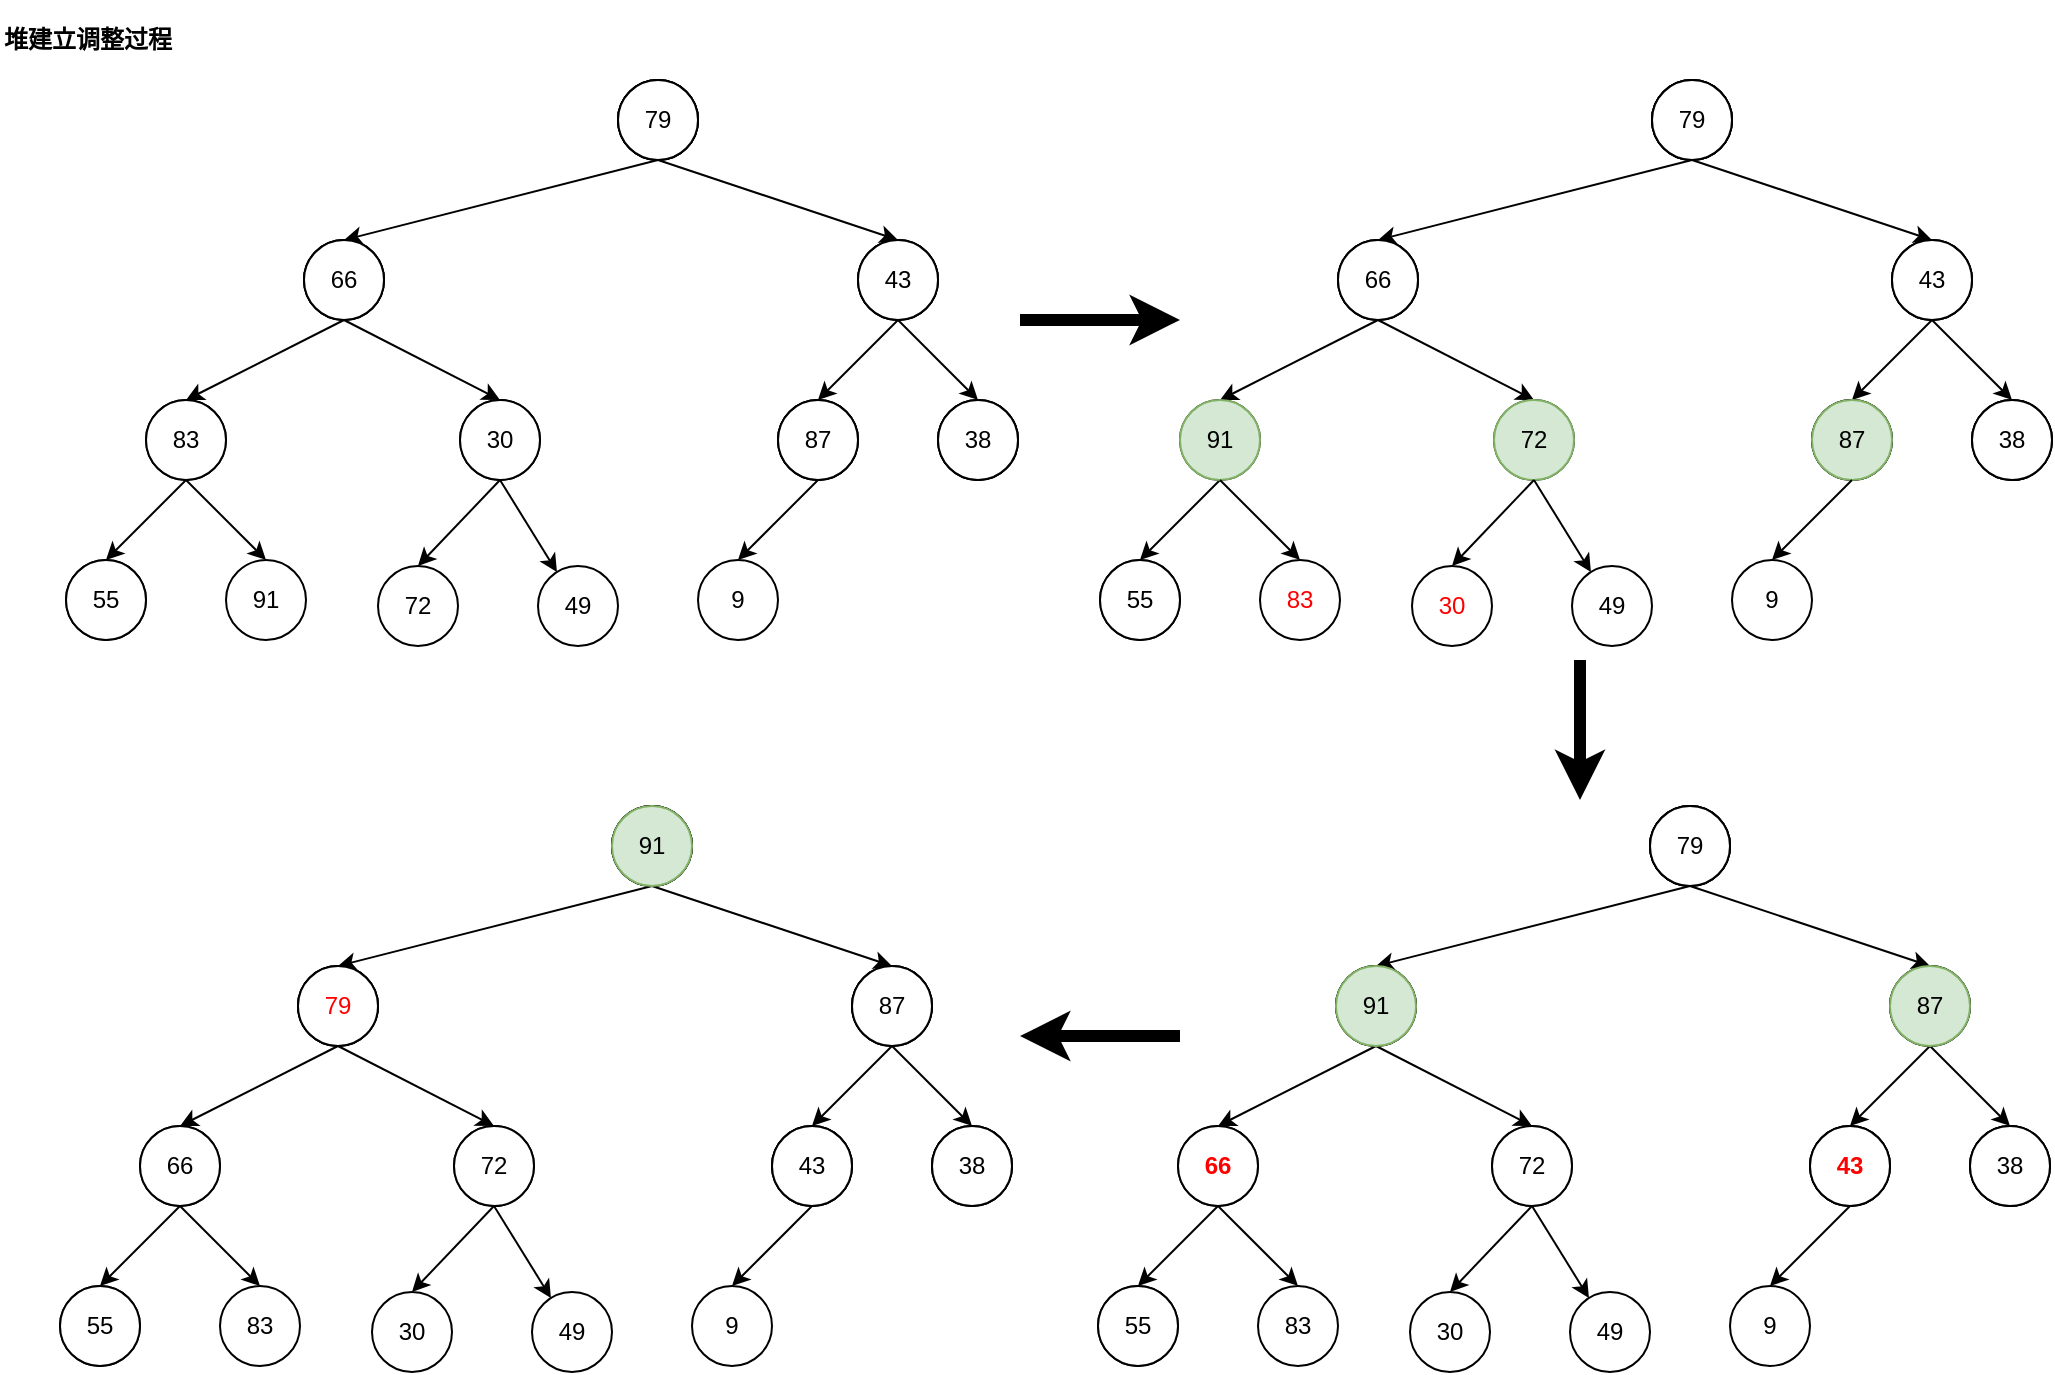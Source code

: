 <mxfile version="16.4.3" type="github"><diagram id="Mszt_t1WdquDGA5F1F1-" name="heap"><mxGraphModel dx="1422" dy="762" grid="1" gridSize="10" guides="1" tooltips="1" connect="1" arrows="1" fold="1" page="1" pageScale="1" pageWidth="827" pageHeight="1169" math="0" shadow="0"><root><mxCell id="0"/><mxCell id="1" parent="0"/><mxCell id="v3zuQs5FmdUC1LHhwogQ-36" value="79" style="ellipse;whiteSpace=wrap;html=1;aspect=fixed;" vertex="1" parent="1"><mxGeometry x="399" y="80" width="40" height="40" as="geometry"/></mxCell><mxCell id="v3zuQs5FmdUC1LHhwogQ-37" value="66" style="ellipse;whiteSpace=wrap;html=1;aspect=fixed;" vertex="1" parent="1"><mxGeometry x="242" y="160" width="40" height="40" as="geometry"/></mxCell><mxCell id="v3zuQs5FmdUC1LHhwogQ-38" value="43" style="ellipse;whiteSpace=wrap;html=1;aspect=fixed;" vertex="1" parent="1"><mxGeometry x="519" y="160" width="40" height="40" as="geometry"/></mxCell><mxCell id="v3zuQs5FmdUC1LHhwogQ-39" value="83" style="ellipse;whiteSpace=wrap;html=1;aspect=fixed;" vertex="1" parent="1"><mxGeometry x="163" y="240" width="40" height="40" as="geometry"/></mxCell><mxCell id="v3zuQs5FmdUC1LHhwogQ-40" value="30" style="ellipse;whiteSpace=wrap;html=1;aspect=fixed;" vertex="1" parent="1"><mxGeometry x="320" y="240" width="40" height="40" as="geometry"/></mxCell><mxCell id="v3zuQs5FmdUC1LHhwogQ-41" value="87" style="ellipse;whiteSpace=wrap;html=1;aspect=fixed;" vertex="1" parent="1"><mxGeometry x="479" y="240" width="40" height="40" as="geometry"/></mxCell><mxCell id="v3zuQs5FmdUC1LHhwogQ-42" value="38" style="ellipse;whiteSpace=wrap;html=1;aspect=fixed;" vertex="1" parent="1"><mxGeometry x="559" y="240" width="40" height="40" as="geometry"/></mxCell><mxCell id="v3zuQs5FmdUC1LHhwogQ-43" value="55" style="ellipse;whiteSpace=wrap;html=1;aspect=fixed;" vertex="1" parent="1"><mxGeometry x="123" y="320" width="40" height="40" as="geometry"/></mxCell><mxCell id="v3zuQs5FmdUC1LHhwogQ-61" value="79" style="ellipse;whiteSpace=wrap;html=1;aspect=fixed;" vertex="1" parent="1"><mxGeometry x="399" y="80" width="40" height="40" as="geometry"/></mxCell><mxCell id="v3zuQs5FmdUC1LHhwogQ-62" value="79" style="ellipse;whiteSpace=wrap;html=1;aspect=fixed;" vertex="1" parent="1"><mxGeometry x="399" y="80" width="40" height="40" as="geometry"/></mxCell><mxCell id="v3zuQs5FmdUC1LHhwogQ-63" value="66" style="ellipse;whiteSpace=wrap;html=1;aspect=fixed;" vertex="1" parent="1"><mxGeometry x="242" y="160" width="40" height="40" as="geometry"/></mxCell><mxCell id="v3zuQs5FmdUC1LHhwogQ-64" value="43" style="ellipse;whiteSpace=wrap;html=1;aspect=fixed;" vertex="1" parent="1"><mxGeometry x="519" y="160" width="40" height="40" as="geometry"/></mxCell><mxCell id="v3zuQs5FmdUC1LHhwogQ-65" value="87" style="ellipse;whiteSpace=wrap;html=1;aspect=fixed;" vertex="1" parent="1"><mxGeometry x="479" y="240" width="40" height="40" as="geometry"/></mxCell><mxCell id="v3zuQs5FmdUC1LHhwogQ-66" value="38" style="ellipse;whiteSpace=wrap;html=1;aspect=fixed;" vertex="1" parent="1"><mxGeometry x="559" y="240" width="40" height="40" as="geometry"/></mxCell><mxCell id="v3zuQs5FmdUC1LHhwogQ-75" value="" style="group" vertex="1" connectable="0" parent="1"><mxGeometry x="123" y="80" width="476" height="283" as="geometry"/></mxCell><mxCell id="v3zuQs5FmdUC1LHhwogQ-50" style="rounded=0;orthogonalLoop=1;jettySize=auto;html=1;exitX=0.5;exitY=1;exitDx=0;exitDy=0;entryX=0.5;entryY=0;entryDx=0;entryDy=0;" edge="1" parent="v3zuQs5FmdUC1LHhwogQ-75" source="v3zuQs5FmdUC1LHhwogQ-36" target="v3zuQs5FmdUC1LHhwogQ-37"><mxGeometry relative="1" as="geometry"/></mxCell><mxCell id="v3zuQs5FmdUC1LHhwogQ-51" style="edgeStyle=none;rounded=0;orthogonalLoop=1;jettySize=auto;html=1;exitX=0.5;exitY=1;exitDx=0;exitDy=0;entryX=0.5;entryY=0;entryDx=0;entryDy=0;" edge="1" parent="v3zuQs5FmdUC1LHhwogQ-75" source="v3zuQs5FmdUC1LHhwogQ-36" target="v3zuQs5FmdUC1LHhwogQ-38"><mxGeometry relative="1" as="geometry"/></mxCell><mxCell id="v3zuQs5FmdUC1LHhwogQ-52" style="edgeStyle=none;rounded=0;orthogonalLoop=1;jettySize=auto;html=1;exitX=0.5;exitY=1;exitDx=0;exitDy=0;entryX=0.5;entryY=0;entryDx=0;entryDy=0;" edge="1" parent="v3zuQs5FmdUC1LHhwogQ-75" source="v3zuQs5FmdUC1LHhwogQ-37" target="v3zuQs5FmdUC1LHhwogQ-39"><mxGeometry relative="1" as="geometry"/></mxCell><mxCell id="v3zuQs5FmdUC1LHhwogQ-53" style="edgeStyle=none;rounded=0;orthogonalLoop=1;jettySize=auto;html=1;exitX=0.5;exitY=1;exitDx=0;exitDy=0;entryX=0.5;entryY=0;entryDx=0;entryDy=0;" edge="1" parent="v3zuQs5FmdUC1LHhwogQ-75" source="v3zuQs5FmdUC1LHhwogQ-37" target="v3zuQs5FmdUC1LHhwogQ-40"><mxGeometry relative="1" as="geometry"/></mxCell><mxCell id="v3zuQs5FmdUC1LHhwogQ-54" style="edgeStyle=none;rounded=0;orthogonalLoop=1;jettySize=auto;html=1;exitX=0.5;exitY=1;exitDx=0;exitDy=0;entryX=0.5;entryY=0;entryDx=0;entryDy=0;" edge="1" parent="v3zuQs5FmdUC1LHhwogQ-75" source="v3zuQs5FmdUC1LHhwogQ-38" target="v3zuQs5FmdUC1LHhwogQ-41"><mxGeometry relative="1" as="geometry"/></mxCell><mxCell id="v3zuQs5FmdUC1LHhwogQ-55" style="edgeStyle=none;rounded=0;orthogonalLoop=1;jettySize=auto;html=1;exitX=0.5;exitY=1;exitDx=0;exitDy=0;entryX=0.5;entryY=0;entryDx=0;entryDy=0;" edge="1" parent="v3zuQs5FmdUC1LHhwogQ-75" source="v3zuQs5FmdUC1LHhwogQ-38" target="v3zuQs5FmdUC1LHhwogQ-42"><mxGeometry relative="1" as="geometry"/></mxCell><mxCell id="v3zuQs5FmdUC1LHhwogQ-56" style="edgeStyle=none;rounded=0;orthogonalLoop=1;jettySize=auto;html=1;exitX=0.5;exitY=1;exitDx=0;exitDy=0;entryX=0.5;entryY=0;entryDx=0;entryDy=0;" edge="1" parent="v3zuQs5FmdUC1LHhwogQ-75" source="v3zuQs5FmdUC1LHhwogQ-39" target="v3zuQs5FmdUC1LHhwogQ-43"><mxGeometry relative="1" as="geometry"/></mxCell><mxCell id="v3zuQs5FmdUC1LHhwogQ-44" value="91" style="ellipse;whiteSpace=wrap;html=1;aspect=fixed;" vertex="1" parent="v3zuQs5FmdUC1LHhwogQ-75"><mxGeometry x="80" y="240" width="40" height="40" as="geometry"/></mxCell><mxCell id="v3zuQs5FmdUC1LHhwogQ-45" value="72" style="ellipse;whiteSpace=wrap;html=1;aspect=fixed;" vertex="1" parent="v3zuQs5FmdUC1LHhwogQ-75"><mxGeometry x="156" y="243" width="40" height="40" as="geometry"/></mxCell><mxCell id="v3zuQs5FmdUC1LHhwogQ-46" value="49" style="ellipse;whiteSpace=wrap;html=1;aspect=fixed;" vertex="1" parent="v3zuQs5FmdUC1LHhwogQ-75"><mxGeometry x="236" y="243" width="40" height="40" as="geometry"/></mxCell><mxCell id="v3zuQs5FmdUC1LHhwogQ-47" value="9" style="ellipse;whiteSpace=wrap;html=1;aspect=fixed;" vertex="1" parent="v3zuQs5FmdUC1LHhwogQ-75"><mxGeometry x="316" y="240" width="40" height="40" as="geometry"/></mxCell><mxCell id="v3zuQs5FmdUC1LHhwogQ-67" value="79" style="ellipse;whiteSpace=wrap;html=1;aspect=fixed;" vertex="1" parent="v3zuQs5FmdUC1LHhwogQ-75"><mxGeometry x="276" width="40" height="40" as="geometry"/></mxCell><mxCell id="v3zuQs5FmdUC1LHhwogQ-68" value="66" style="ellipse;whiteSpace=wrap;html=1;aspect=fixed;" vertex="1" parent="v3zuQs5FmdUC1LHhwogQ-75"><mxGeometry x="119" y="80" width="40" height="40" as="geometry"/></mxCell><mxCell id="v3zuQs5FmdUC1LHhwogQ-69" value="43" style="ellipse;whiteSpace=wrap;html=1;aspect=fixed;" vertex="1" parent="v3zuQs5FmdUC1LHhwogQ-75"><mxGeometry x="396" y="80" width="40" height="40" as="geometry"/></mxCell><mxCell id="v3zuQs5FmdUC1LHhwogQ-70" value="87" style="ellipse;whiteSpace=wrap;html=1;aspect=fixed;" vertex="1" parent="v3zuQs5FmdUC1LHhwogQ-75"><mxGeometry x="356" y="160" width="40" height="40" as="geometry"/></mxCell><mxCell id="v3zuQs5FmdUC1LHhwogQ-71" value="38" style="ellipse;whiteSpace=wrap;html=1;aspect=fixed;" vertex="1" parent="v3zuQs5FmdUC1LHhwogQ-75"><mxGeometry x="436" y="160" width="40" height="40" as="geometry"/></mxCell><mxCell id="v3zuQs5FmdUC1LHhwogQ-72" value="30" style="ellipse;whiteSpace=wrap;html=1;aspect=fixed;" vertex="1" parent="v3zuQs5FmdUC1LHhwogQ-75"><mxGeometry x="197" y="160" width="40" height="40" as="geometry"/></mxCell><mxCell id="v3zuQs5FmdUC1LHhwogQ-73" value="83" style="ellipse;whiteSpace=wrap;html=1;aspect=fixed;" vertex="1" parent="v3zuQs5FmdUC1LHhwogQ-75"><mxGeometry x="40" y="160" width="40" height="40" as="geometry"/></mxCell><mxCell id="v3zuQs5FmdUC1LHhwogQ-74" value="55" style="ellipse;whiteSpace=wrap;html=1;aspect=fixed;" vertex="1" parent="v3zuQs5FmdUC1LHhwogQ-75"><mxGeometry y="240" width="40" height="40" as="geometry"/></mxCell><mxCell id="v3zuQs5FmdUC1LHhwogQ-57" style="edgeStyle=none;rounded=0;orthogonalLoop=1;jettySize=auto;html=1;exitX=0.5;exitY=1;exitDx=0;exitDy=0;entryX=0.5;entryY=0;entryDx=0;entryDy=0;" edge="1" parent="1" source="v3zuQs5FmdUC1LHhwogQ-39" target="v3zuQs5FmdUC1LHhwogQ-44"><mxGeometry relative="1" as="geometry"/></mxCell><mxCell id="v3zuQs5FmdUC1LHhwogQ-58" style="edgeStyle=none;rounded=0;orthogonalLoop=1;jettySize=auto;html=1;exitX=0.5;exitY=1;exitDx=0;exitDy=0;entryX=0.5;entryY=0;entryDx=0;entryDy=0;" edge="1" parent="1" source="v3zuQs5FmdUC1LHhwogQ-40" target="v3zuQs5FmdUC1LHhwogQ-45"><mxGeometry relative="1" as="geometry"/></mxCell><mxCell id="v3zuQs5FmdUC1LHhwogQ-59" value="" style="edgeStyle=none;rounded=0;orthogonalLoop=1;jettySize=auto;html=1;exitX=0.5;exitY=1;exitDx=0;exitDy=0;" edge="1" parent="1" source="v3zuQs5FmdUC1LHhwogQ-40" target="v3zuQs5FmdUC1LHhwogQ-46"><mxGeometry relative="1" as="geometry"/></mxCell><mxCell id="v3zuQs5FmdUC1LHhwogQ-60" style="edgeStyle=none;rounded=0;orthogonalLoop=1;jettySize=auto;html=1;exitX=0.5;exitY=1;exitDx=0;exitDy=0;entryX=0.5;entryY=0;entryDx=0;entryDy=0;" edge="1" parent="1" source="v3zuQs5FmdUC1LHhwogQ-41" target="v3zuQs5FmdUC1LHhwogQ-47"><mxGeometry relative="1" as="geometry"/></mxCell><mxCell id="v3zuQs5FmdUC1LHhwogQ-114" value="79" style="ellipse;whiteSpace=wrap;html=1;aspect=fixed;" vertex="1" parent="1"><mxGeometry x="916" y="80" width="40" height="40" as="geometry"/></mxCell><mxCell id="v3zuQs5FmdUC1LHhwogQ-115" value="66" style="ellipse;whiteSpace=wrap;html=1;aspect=fixed;" vertex="1" parent="1"><mxGeometry x="759" y="160" width="40" height="40" as="geometry"/></mxCell><mxCell id="v3zuQs5FmdUC1LHhwogQ-116" value="43" style="ellipse;whiteSpace=wrap;html=1;aspect=fixed;" vertex="1" parent="1"><mxGeometry x="1036" y="160" width="40" height="40" as="geometry"/></mxCell><mxCell id="v3zuQs5FmdUC1LHhwogQ-117" value="83" style="ellipse;whiteSpace=wrap;html=1;aspect=fixed;" vertex="1" parent="1"><mxGeometry x="680" y="240" width="40" height="40" as="geometry"/></mxCell><mxCell id="v3zuQs5FmdUC1LHhwogQ-118" value="30" style="ellipse;whiteSpace=wrap;html=1;aspect=fixed;" vertex="1" parent="1"><mxGeometry x="837" y="240" width="40" height="40" as="geometry"/></mxCell><mxCell id="v3zuQs5FmdUC1LHhwogQ-119" value="87" style="ellipse;whiteSpace=wrap;html=1;aspect=fixed;" vertex="1" parent="1"><mxGeometry x="996" y="240" width="40" height="40" as="geometry"/></mxCell><mxCell id="v3zuQs5FmdUC1LHhwogQ-120" value="38" style="ellipse;whiteSpace=wrap;html=1;aspect=fixed;" vertex="1" parent="1"><mxGeometry x="1076" y="240" width="40" height="40" as="geometry"/></mxCell><mxCell id="v3zuQs5FmdUC1LHhwogQ-121" value="55" style="ellipse;whiteSpace=wrap;html=1;aspect=fixed;" vertex="1" parent="1"><mxGeometry x="640" y="320" width="40" height="40" as="geometry"/></mxCell><mxCell id="v3zuQs5FmdUC1LHhwogQ-122" value="79" style="ellipse;whiteSpace=wrap;html=1;aspect=fixed;" vertex="1" parent="1"><mxGeometry x="916" y="80" width="40" height="40" as="geometry"/></mxCell><mxCell id="v3zuQs5FmdUC1LHhwogQ-123" value="79" style="ellipse;whiteSpace=wrap;html=1;aspect=fixed;" vertex="1" parent="1"><mxGeometry x="916" y="80" width="40" height="40" as="geometry"/></mxCell><mxCell id="v3zuQs5FmdUC1LHhwogQ-124" value="66" style="ellipse;whiteSpace=wrap;html=1;aspect=fixed;" vertex="1" parent="1"><mxGeometry x="759" y="160" width="40" height="40" as="geometry"/></mxCell><mxCell id="v3zuQs5FmdUC1LHhwogQ-125" value="43" style="ellipse;whiteSpace=wrap;html=1;aspect=fixed;" vertex="1" parent="1"><mxGeometry x="1036" y="160" width="40" height="40" as="geometry"/></mxCell><mxCell id="v3zuQs5FmdUC1LHhwogQ-126" value="87" style="ellipse;whiteSpace=wrap;html=1;aspect=fixed;" vertex="1" parent="1"><mxGeometry x="996" y="240" width="40" height="40" as="geometry"/></mxCell><mxCell id="v3zuQs5FmdUC1LHhwogQ-127" value="38" style="ellipse;whiteSpace=wrap;html=1;aspect=fixed;" vertex="1" parent="1"><mxGeometry x="1076" y="240" width="40" height="40" as="geometry"/></mxCell><mxCell id="v3zuQs5FmdUC1LHhwogQ-128" value="" style="group" vertex="1" connectable="0" parent="1"><mxGeometry x="640" y="80" width="476" height="283" as="geometry"/></mxCell><mxCell id="v3zuQs5FmdUC1LHhwogQ-129" style="rounded=0;orthogonalLoop=1;jettySize=auto;html=1;exitX=0.5;exitY=1;exitDx=0;exitDy=0;entryX=0.5;entryY=0;entryDx=0;entryDy=0;" edge="1" parent="v3zuQs5FmdUC1LHhwogQ-128" source="v3zuQs5FmdUC1LHhwogQ-114" target="v3zuQs5FmdUC1LHhwogQ-115"><mxGeometry relative="1" as="geometry"/></mxCell><mxCell id="v3zuQs5FmdUC1LHhwogQ-130" style="edgeStyle=none;rounded=0;orthogonalLoop=1;jettySize=auto;html=1;exitX=0.5;exitY=1;exitDx=0;exitDy=0;entryX=0.5;entryY=0;entryDx=0;entryDy=0;" edge="1" parent="v3zuQs5FmdUC1LHhwogQ-128" source="v3zuQs5FmdUC1LHhwogQ-114" target="v3zuQs5FmdUC1LHhwogQ-116"><mxGeometry relative="1" as="geometry"/></mxCell><mxCell id="v3zuQs5FmdUC1LHhwogQ-131" style="edgeStyle=none;rounded=0;orthogonalLoop=1;jettySize=auto;html=1;exitX=0.5;exitY=1;exitDx=0;exitDy=0;entryX=0.5;entryY=0;entryDx=0;entryDy=0;" edge="1" parent="v3zuQs5FmdUC1LHhwogQ-128" source="v3zuQs5FmdUC1LHhwogQ-115" target="v3zuQs5FmdUC1LHhwogQ-117"><mxGeometry relative="1" as="geometry"/></mxCell><mxCell id="v3zuQs5FmdUC1LHhwogQ-132" style="edgeStyle=none;rounded=0;orthogonalLoop=1;jettySize=auto;html=1;exitX=0.5;exitY=1;exitDx=0;exitDy=0;entryX=0.5;entryY=0;entryDx=0;entryDy=0;" edge="1" parent="v3zuQs5FmdUC1LHhwogQ-128" source="v3zuQs5FmdUC1LHhwogQ-115" target="v3zuQs5FmdUC1LHhwogQ-118"><mxGeometry relative="1" as="geometry"/></mxCell><mxCell id="v3zuQs5FmdUC1LHhwogQ-133" style="edgeStyle=none;rounded=0;orthogonalLoop=1;jettySize=auto;html=1;exitX=0.5;exitY=1;exitDx=0;exitDy=0;entryX=0.5;entryY=0;entryDx=0;entryDy=0;" edge="1" parent="v3zuQs5FmdUC1LHhwogQ-128" source="v3zuQs5FmdUC1LHhwogQ-116" target="v3zuQs5FmdUC1LHhwogQ-119"><mxGeometry relative="1" as="geometry"/></mxCell><mxCell id="v3zuQs5FmdUC1LHhwogQ-134" style="edgeStyle=none;rounded=0;orthogonalLoop=1;jettySize=auto;html=1;exitX=0.5;exitY=1;exitDx=0;exitDy=0;entryX=0.5;entryY=0;entryDx=0;entryDy=0;" edge="1" parent="v3zuQs5FmdUC1LHhwogQ-128" source="v3zuQs5FmdUC1LHhwogQ-116" target="v3zuQs5FmdUC1LHhwogQ-120"><mxGeometry relative="1" as="geometry"/></mxCell><mxCell id="v3zuQs5FmdUC1LHhwogQ-135" style="edgeStyle=none;rounded=0;orthogonalLoop=1;jettySize=auto;html=1;exitX=0.5;exitY=1;exitDx=0;exitDy=0;entryX=0.5;entryY=0;entryDx=0;entryDy=0;" edge="1" parent="v3zuQs5FmdUC1LHhwogQ-128" source="v3zuQs5FmdUC1LHhwogQ-117" target="v3zuQs5FmdUC1LHhwogQ-121"><mxGeometry relative="1" as="geometry"/></mxCell><mxCell id="v3zuQs5FmdUC1LHhwogQ-136" value="&lt;font color=&quot;#ff0000&quot;&gt;83&lt;/font&gt;" style="ellipse;whiteSpace=wrap;html=1;aspect=fixed;" vertex="1" parent="v3zuQs5FmdUC1LHhwogQ-128"><mxGeometry x="80" y="240" width="40" height="40" as="geometry"/></mxCell><mxCell id="v3zuQs5FmdUC1LHhwogQ-137" value="&lt;font color=&quot;#ff0000&quot;&gt;30&lt;/font&gt;" style="ellipse;whiteSpace=wrap;html=1;aspect=fixed;" vertex="1" parent="v3zuQs5FmdUC1LHhwogQ-128"><mxGeometry x="156" y="243" width="40" height="40" as="geometry"/></mxCell><mxCell id="v3zuQs5FmdUC1LHhwogQ-138" value="49" style="ellipse;whiteSpace=wrap;html=1;aspect=fixed;" vertex="1" parent="v3zuQs5FmdUC1LHhwogQ-128"><mxGeometry x="236" y="243" width="40" height="40" as="geometry"/></mxCell><mxCell id="v3zuQs5FmdUC1LHhwogQ-139" value="9" style="ellipse;whiteSpace=wrap;html=1;aspect=fixed;" vertex="1" parent="v3zuQs5FmdUC1LHhwogQ-128"><mxGeometry x="316" y="240" width="40" height="40" as="geometry"/></mxCell><mxCell id="v3zuQs5FmdUC1LHhwogQ-140" value="79" style="ellipse;whiteSpace=wrap;html=1;aspect=fixed;" vertex="1" parent="v3zuQs5FmdUC1LHhwogQ-128"><mxGeometry x="276" width="40" height="40" as="geometry"/></mxCell><mxCell id="v3zuQs5FmdUC1LHhwogQ-141" value="66" style="ellipse;whiteSpace=wrap;html=1;aspect=fixed;" vertex="1" parent="v3zuQs5FmdUC1LHhwogQ-128"><mxGeometry x="119" y="80" width="40" height="40" as="geometry"/></mxCell><mxCell id="v3zuQs5FmdUC1LHhwogQ-142" value="43" style="ellipse;whiteSpace=wrap;html=1;aspect=fixed;" vertex="1" parent="v3zuQs5FmdUC1LHhwogQ-128"><mxGeometry x="396" y="80" width="40" height="40" as="geometry"/></mxCell><mxCell id="v3zuQs5FmdUC1LHhwogQ-143" value="87" style="ellipse;whiteSpace=wrap;html=1;aspect=fixed;fillColor=#d5e8d4;strokeColor=#82b366;" vertex="1" parent="v3zuQs5FmdUC1LHhwogQ-128"><mxGeometry x="356" y="160" width="40" height="40" as="geometry"/></mxCell><mxCell id="v3zuQs5FmdUC1LHhwogQ-144" value="38" style="ellipse;whiteSpace=wrap;html=1;aspect=fixed;" vertex="1" parent="v3zuQs5FmdUC1LHhwogQ-128"><mxGeometry x="436" y="160" width="40" height="40" as="geometry"/></mxCell><mxCell id="v3zuQs5FmdUC1LHhwogQ-145" value="72" style="ellipse;whiteSpace=wrap;html=1;aspect=fixed;fillColor=#d5e8d4;strokeColor=#82b366;" vertex="1" parent="v3zuQs5FmdUC1LHhwogQ-128"><mxGeometry x="197" y="160" width="40" height="40" as="geometry"/></mxCell><mxCell id="v3zuQs5FmdUC1LHhwogQ-146" value="91" style="ellipse;whiteSpace=wrap;html=1;aspect=fixed;fillColor=#d5e8d4;strokeColor=#82b366;" vertex="1" parent="v3zuQs5FmdUC1LHhwogQ-128"><mxGeometry x="40" y="160" width="40" height="40" as="geometry"/></mxCell><mxCell id="v3zuQs5FmdUC1LHhwogQ-147" value="55" style="ellipse;whiteSpace=wrap;html=1;aspect=fixed;" vertex="1" parent="v3zuQs5FmdUC1LHhwogQ-128"><mxGeometry y="240" width="40" height="40" as="geometry"/></mxCell><mxCell id="v3zuQs5FmdUC1LHhwogQ-148" style="edgeStyle=none;rounded=0;orthogonalLoop=1;jettySize=auto;html=1;exitX=0.5;exitY=1;exitDx=0;exitDy=0;entryX=0.5;entryY=0;entryDx=0;entryDy=0;" edge="1" parent="1" source="v3zuQs5FmdUC1LHhwogQ-117" target="v3zuQs5FmdUC1LHhwogQ-136"><mxGeometry relative="1" as="geometry"/></mxCell><mxCell id="v3zuQs5FmdUC1LHhwogQ-149" style="edgeStyle=none;rounded=0;orthogonalLoop=1;jettySize=auto;html=1;exitX=0.5;exitY=1;exitDx=0;exitDy=0;entryX=0.5;entryY=0;entryDx=0;entryDy=0;" edge="1" parent="1" source="v3zuQs5FmdUC1LHhwogQ-118" target="v3zuQs5FmdUC1LHhwogQ-137"><mxGeometry relative="1" as="geometry"/></mxCell><mxCell id="v3zuQs5FmdUC1LHhwogQ-150" value="" style="edgeStyle=none;rounded=0;orthogonalLoop=1;jettySize=auto;html=1;exitX=0.5;exitY=1;exitDx=0;exitDy=0;" edge="1" parent="1" source="v3zuQs5FmdUC1LHhwogQ-118" target="v3zuQs5FmdUC1LHhwogQ-138"><mxGeometry relative="1" as="geometry"/></mxCell><mxCell id="v3zuQs5FmdUC1LHhwogQ-151" style="edgeStyle=none;rounded=0;orthogonalLoop=1;jettySize=auto;html=1;exitX=0.5;exitY=1;exitDx=0;exitDy=0;entryX=0.5;entryY=0;entryDx=0;entryDy=0;" edge="1" parent="1" source="v3zuQs5FmdUC1LHhwogQ-119" target="v3zuQs5FmdUC1LHhwogQ-139"><mxGeometry relative="1" as="geometry"/></mxCell><mxCell id="v3zuQs5FmdUC1LHhwogQ-152" value="79" style="ellipse;whiteSpace=wrap;html=1;aspect=fixed;" vertex="1" parent="1"><mxGeometry x="915" y="443" width="40" height="40" as="geometry"/></mxCell><mxCell id="v3zuQs5FmdUC1LHhwogQ-153" value="66" style="ellipse;whiteSpace=wrap;html=1;aspect=fixed;" vertex="1" parent="1"><mxGeometry x="758" y="523" width="40" height="40" as="geometry"/></mxCell><mxCell id="v3zuQs5FmdUC1LHhwogQ-154" value="43" style="ellipse;whiteSpace=wrap;html=1;aspect=fixed;" vertex="1" parent="1"><mxGeometry x="1035" y="523" width="40" height="40" as="geometry"/></mxCell><mxCell id="v3zuQs5FmdUC1LHhwogQ-155" value="83" style="ellipse;whiteSpace=wrap;html=1;aspect=fixed;" vertex="1" parent="1"><mxGeometry x="679" y="603" width="40" height="40" as="geometry"/></mxCell><mxCell id="v3zuQs5FmdUC1LHhwogQ-156" value="30" style="ellipse;whiteSpace=wrap;html=1;aspect=fixed;" vertex="1" parent="1"><mxGeometry x="836" y="603" width="40" height="40" as="geometry"/></mxCell><mxCell id="v3zuQs5FmdUC1LHhwogQ-157" value="87" style="ellipse;whiteSpace=wrap;html=1;aspect=fixed;" vertex="1" parent="1"><mxGeometry x="995" y="603" width="40" height="40" as="geometry"/></mxCell><mxCell id="v3zuQs5FmdUC1LHhwogQ-158" value="38" style="ellipse;whiteSpace=wrap;html=1;aspect=fixed;" vertex="1" parent="1"><mxGeometry x="1075" y="603" width="40" height="40" as="geometry"/></mxCell><mxCell id="v3zuQs5FmdUC1LHhwogQ-159" value="55" style="ellipse;whiteSpace=wrap;html=1;aspect=fixed;" vertex="1" parent="1"><mxGeometry x="639" y="683" width="40" height="40" as="geometry"/></mxCell><mxCell id="v3zuQs5FmdUC1LHhwogQ-160" value="79" style="ellipse;whiteSpace=wrap;html=1;aspect=fixed;" vertex="1" parent="1"><mxGeometry x="915" y="443" width="40" height="40" as="geometry"/></mxCell><mxCell id="v3zuQs5FmdUC1LHhwogQ-161" value="79" style="ellipse;whiteSpace=wrap;html=1;aspect=fixed;" vertex="1" parent="1"><mxGeometry x="915" y="443" width="40" height="40" as="geometry"/></mxCell><mxCell id="v3zuQs5FmdUC1LHhwogQ-162" value="66" style="ellipse;whiteSpace=wrap;html=1;aspect=fixed;" vertex="1" parent="1"><mxGeometry x="758" y="523" width="40" height="40" as="geometry"/></mxCell><mxCell id="v3zuQs5FmdUC1LHhwogQ-163" value="43" style="ellipse;whiteSpace=wrap;html=1;aspect=fixed;" vertex="1" parent="1"><mxGeometry x="1035" y="523" width="40" height="40" as="geometry"/></mxCell><mxCell id="v3zuQs5FmdUC1LHhwogQ-164" value="87" style="ellipse;whiteSpace=wrap;html=1;aspect=fixed;" vertex="1" parent="1"><mxGeometry x="995" y="603" width="40" height="40" as="geometry"/></mxCell><mxCell id="v3zuQs5FmdUC1LHhwogQ-165" value="38" style="ellipse;whiteSpace=wrap;html=1;aspect=fixed;" vertex="1" parent="1"><mxGeometry x="1075" y="603" width="40" height="40" as="geometry"/></mxCell><mxCell id="v3zuQs5FmdUC1LHhwogQ-166" value="" style="group" vertex="1" connectable="0" parent="1"><mxGeometry x="639" y="443" width="476" height="283" as="geometry"/></mxCell><mxCell id="v3zuQs5FmdUC1LHhwogQ-167" style="rounded=0;orthogonalLoop=1;jettySize=auto;html=1;exitX=0.5;exitY=1;exitDx=0;exitDy=0;entryX=0.5;entryY=0;entryDx=0;entryDy=0;" edge="1" parent="v3zuQs5FmdUC1LHhwogQ-166" source="v3zuQs5FmdUC1LHhwogQ-152" target="v3zuQs5FmdUC1LHhwogQ-153"><mxGeometry relative="1" as="geometry"/></mxCell><mxCell id="v3zuQs5FmdUC1LHhwogQ-168" style="edgeStyle=none;rounded=0;orthogonalLoop=1;jettySize=auto;html=1;exitX=0.5;exitY=1;exitDx=0;exitDy=0;entryX=0.5;entryY=0;entryDx=0;entryDy=0;" edge="1" parent="v3zuQs5FmdUC1LHhwogQ-166" source="v3zuQs5FmdUC1LHhwogQ-152" target="v3zuQs5FmdUC1LHhwogQ-154"><mxGeometry relative="1" as="geometry"/></mxCell><mxCell id="v3zuQs5FmdUC1LHhwogQ-169" style="edgeStyle=none;rounded=0;orthogonalLoop=1;jettySize=auto;html=1;exitX=0.5;exitY=1;exitDx=0;exitDy=0;entryX=0.5;entryY=0;entryDx=0;entryDy=0;" edge="1" parent="v3zuQs5FmdUC1LHhwogQ-166" source="v3zuQs5FmdUC1LHhwogQ-153" target="v3zuQs5FmdUC1LHhwogQ-155"><mxGeometry relative="1" as="geometry"/></mxCell><mxCell id="v3zuQs5FmdUC1LHhwogQ-170" style="edgeStyle=none;rounded=0;orthogonalLoop=1;jettySize=auto;html=1;exitX=0.5;exitY=1;exitDx=0;exitDy=0;entryX=0.5;entryY=0;entryDx=0;entryDy=0;" edge="1" parent="v3zuQs5FmdUC1LHhwogQ-166" source="v3zuQs5FmdUC1LHhwogQ-153" target="v3zuQs5FmdUC1LHhwogQ-156"><mxGeometry relative="1" as="geometry"/></mxCell><mxCell id="v3zuQs5FmdUC1LHhwogQ-171" style="edgeStyle=none;rounded=0;orthogonalLoop=1;jettySize=auto;html=1;exitX=0.5;exitY=1;exitDx=0;exitDy=0;entryX=0.5;entryY=0;entryDx=0;entryDy=0;" edge="1" parent="v3zuQs5FmdUC1LHhwogQ-166" source="v3zuQs5FmdUC1LHhwogQ-154" target="v3zuQs5FmdUC1LHhwogQ-157"><mxGeometry relative="1" as="geometry"/></mxCell><mxCell id="v3zuQs5FmdUC1LHhwogQ-172" style="edgeStyle=none;rounded=0;orthogonalLoop=1;jettySize=auto;html=1;exitX=0.5;exitY=1;exitDx=0;exitDy=0;entryX=0.5;entryY=0;entryDx=0;entryDy=0;" edge="1" parent="v3zuQs5FmdUC1LHhwogQ-166" source="v3zuQs5FmdUC1LHhwogQ-154" target="v3zuQs5FmdUC1LHhwogQ-158"><mxGeometry relative="1" as="geometry"/></mxCell><mxCell id="v3zuQs5FmdUC1LHhwogQ-173" style="edgeStyle=none;rounded=0;orthogonalLoop=1;jettySize=auto;html=1;exitX=0.5;exitY=1;exitDx=0;exitDy=0;entryX=0.5;entryY=0;entryDx=0;entryDy=0;" edge="1" parent="v3zuQs5FmdUC1LHhwogQ-166" source="v3zuQs5FmdUC1LHhwogQ-155" target="v3zuQs5FmdUC1LHhwogQ-159"><mxGeometry relative="1" as="geometry"/></mxCell><mxCell id="v3zuQs5FmdUC1LHhwogQ-174" value="83" style="ellipse;whiteSpace=wrap;html=1;aspect=fixed;" vertex="1" parent="v3zuQs5FmdUC1LHhwogQ-166"><mxGeometry x="80" y="240" width="40" height="40" as="geometry"/></mxCell><mxCell id="v3zuQs5FmdUC1LHhwogQ-175" value="30" style="ellipse;whiteSpace=wrap;html=1;aspect=fixed;" vertex="1" parent="v3zuQs5FmdUC1LHhwogQ-166"><mxGeometry x="156" y="243" width="40" height="40" as="geometry"/></mxCell><mxCell id="v3zuQs5FmdUC1LHhwogQ-176" value="49" style="ellipse;whiteSpace=wrap;html=1;aspect=fixed;" vertex="1" parent="v3zuQs5FmdUC1LHhwogQ-166"><mxGeometry x="236" y="243" width="40" height="40" as="geometry"/></mxCell><mxCell id="v3zuQs5FmdUC1LHhwogQ-177" value="9" style="ellipse;whiteSpace=wrap;html=1;aspect=fixed;" vertex="1" parent="v3zuQs5FmdUC1LHhwogQ-166"><mxGeometry x="316" y="240" width="40" height="40" as="geometry"/></mxCell><mxCell id="v3zuQs5FmdUC1LHhwogQ-178" value="79" style="ellipse;whiteSpace=wrap;html=1;aspect=fixed;" vertex="1" parent="v3zuQs5FmdUC1LHhwogQ-166"><mxGeometry x="276" width="40" height="40" as="geometry"/></mxCell><mxCell id="v3zuQs5FmdUC1LHhwogQ-179" value="91" style="ellipse;whiteSpace=wrap;html=1;aspect=fixed;fillColor=#d5e8d4;strokeColor=#82b366;" vertex="1" parent="v3zuQs5FmdUC1LHhwogQ-166"><mxGeometry x="119" y="80" width="40" height="40" as="geometry"/></mxCell><mxCell id="v3zuQs5FmdUC1LHhwogQ-180" value="87" style="ellipse;whiteSpace=wrap;html=1;aspect=fixed;fillColor=#d5e8d4;strokeColor=#82b366;" vertex="1" parent="v3zuQs5FmdUC1LHhwogQ-166"><mxGeometry x="396" y="80" width="40" height="40" as="geometry"/></mxCell><mxCell id="v3zuQs5FmdUC1LHhwogQ-181" value="&lt;font color=&quot;#ff0000&quot;&gt;&lt;b&gt;43&lt;/b&gt;&lt;/font&gt;" style="ellipse;whiteSpace=wrap;html=1;aspect=fixed;" vertex="1" parent="v3zuQs5FmdUC1LHhwogQ-166"><mxGeometry x="356" y="160" width="40" height="40" as="geometry"/></mxCell><mxCell id="v3zuQs5FmdUC1LHhwogQ-182" value="38" style="ellipse;whiteSpace=wrap;html=1;aspect=fixed;" vertex="1" parent="v3zuQs5FmdUC1LHhwogQ-166"><mxGeometry x="436" y="160" width="40" height="40" as="geometry"/></mxCell><mxCell id="v3zuQs5FmdUC1LHhwogQ-183" value="72" style="ellipse;whiteSpace=wrap;html=1;aspect=fixed;" vertex="1" parent="v3zuQs5FmdUC1LHhwogQ-166"><mxGeometry x="197" y="160" width="40" height="40" as="geometry"/></mxCell><mxCell id="v3zuQs5FmdUC1LHhwogQ-184" value="&lt;font color=&quot;#ff0000&quot;&gt;&lt;b&gt;66&lt;/b&gt;&lt;/font&gt;" style="ellipse;whiteSpace=wrap;html=1;aspect=fixed;" vertex="1" parent="v3zuQs5FmdUC1LHhwogQ-166"><mxGeometry x="40" y="160" width="40" height="40" as="geometry"/></mxCell><mxCell id="v3zuQs5FmdUC1LHhwogQ-185" value="55" style="ellipse;whiteSpace=wrap;html=1;aspect=fixed;" vertex="1" parent="v3zuQs5FmdUC1LHhwogQ-166"><mxGeometry y="240" width="40" height="40" as="geometry"/></mxCell><mxCell id="v3zuQs5FmdUC1LHhwogQ-186" style="edgeStyle=none;rounded=0;orthogonalLoop=1;jettySize=auto;html=1;exitX=0.5;exitY=1;exitDx=0;exitDy=0;entryX=0.5;entryY=0;entryDx=0;entryDy=0;" edge="1" parent="1" source="v3zuQs5FmdUC1LHhwogQ-155" target="v3zuQs5FmdUC1LHhwogQ-174"><mxGeometry relative="1" as="geometry"/></mxCell><mxCell id="v3zuQs5FmdUC1LHhwogQ-187" style="edgeStyle=none;rounded=0;orthogonalLoop=1;jettySize=auto;html=1;exitX=0.5;exitY=1;exitDx=0;exitDy=0;entryX=0.5;entryY=0;entryDx=0;entryDy=0;" edge="1" parent="1" source="v3zuQs5FmdUC1LHhwogQ-156" target="v3zuQs5FmdUC1LHhwogQ-175"><mxGeometry relative="1" as="geometry"/></mxCell><mxCell id="v3zuQs5FmdUC1LHhwogQ-188" value="" style="edgeStyle=none;rounded=0;orthogonalLoop=1;jettySize=auto;html=1;exitX=0.5;exitY=1;exitDx=0;exitDy=0;" edge="1" parent="1" source="v3zuQs5FmdUC1LHhwogQ-156" target="v3zuQs5FmdUC1LHhwogQ-176"><mxGeometry relative="1" as="geometry"/></mxCell><mxCell id="v3zuQs5FmdUC1LHhwogQ-189" style="edgeStyle=none;rounded=0;orthogonalLoop=1;jettySize=auto;html=1;exitX=0.5;exitY=1;exitDx=0;exitDy=0;entryX=0.5;entryY=0;entryDx=0;entryDy=0;" edge="1" parent="1" source="v3zuQs5FmdUC1LHhwogQ-157" target="v3zuQs5FmdUC1LHhwogQ-177"><mxGeometry relative="1" as="geometry"/></mxCell><mxCell id="v3zuQs5FmdUC1LHhwogQ-306" value="79" style="ellipse;whiteSpace=wrap;html=1;aspect=fixed;" vertex="1" parent="1"><mxGeometry x="396" y="443" width="40" height="40" as="geometry"/></mxCell><mxCell id="v3zuQs5FmdUC1LHhwogQ-307" value="66" style="ellipse;whiteSpace=wrap;html=1;aspect=fixed;" vertex="1" parent="1"><mxGeometry x="239" y="523" width="40" height="40" as="geometry"/></mxCell><mxCell id="v3zuQs5FmdUC1LHhwogQ-308" value="43" style="ellipse;whiteSpace=wrap;html=1;aspect=fixed;" vertex="1" parent="1"><mxGeometry x="516" y="523" width="40" height="40" as="geometry"/></mxCell><mxCell id="v3zuQs5FmdUC1LHhwogQ-309" value="83" style="ellipse;whiteSpace=wrap;html=1;aspect=fixed;" vertex="1" parent="1"><mxGeometry x="160" y="603" width="40" height="40" as="geometry"/></mxCell><mxCell id="v3zuQs5FmdUC1LHhwogQ-310" value="30" style="ellipse;whiteSpace=wrap;html=1;aspect=fixed;" vertex="1" parent="1"><mxGeometry x="317" y="603" width="40" height="40" as="geometry"/></mxCell><mxCell id="v3zuQs5FmdUC1LHhwogQ-311" value="87" style="ellipse;whiteSpace=wrap;html=1;aspect=fixed;" vertex="1" parent="1"><mxGeometry x="476" y="603" width="40" height="40" as="geometry"/></mxCell><mxCell id="v3zuQs5FmdUC1LHhwogQ-312" value="38" style="ellipse;whiteSpace=wrap;html=1;aspect=fixed;" vertex="1" parent="1"><mxGeometry x="556" y="603" width="40" height="40" as="geometry"/></mxCell><mxCell id="v3zuQs5FmdUC1LHhwogQ-313" value="55" style="ellipse;whiteSpace=wrap;html=1;aspect=fixed;" vertex="1" parent="1"><mxGeometry x="120" y="683" width="40" height="40" as="geometry"/></mxCell><mxCell id="v3zuQs5FmdUC1LHhwogQ-314" value="79" style="ellipse;whiteSpace=wrap;html=1;aspect=fixed;" vertex="1" parent="1"><mxGeometry x="396" y="443" width="40" height="40" as="geometry"/></mxCell><mxCell id="v3zuQs5FmdUC1LHhwogQ-315" value="79" style="ellipse;whiteSpace=wrap;html=1;aspect=fixed;" vertex="1" parent="1"><mxGeometry x="396" y="443" width="40" height="40" as="geometry"/></mxCell><mxCell id="v3zuQs5FmdUC1LHhwogQ-316" value="66" style="ellipse;whiteSpace=wrap;html=1;aspect=fixed;" vertex="1" parent="1"><mxGeometry x="239" y="523" width="40" height="40" as="geometry"/></mxCell><mxCell id="v3zuQs5FmdUC1LHhwogQ-317" value="43" style="ellipse;whiteSpace=wrap;html=1;aspect=fixed;" vertex="1" parent="1"><mxGeometry x="516" y="523" width="40" height="40" as="geometry"/></mxCell><mxCell id="v3zuQs5FmdUC1LHhwogQ-318" value="87" style="ellipse;whiteSpace=wrap;html=1;aspect=fixed;" vertex="1" parent="1"><mxGeometry x="476" y="603" width="40" height="40" as="geometry"/></mxCell><mxCell id="v3zuQs5FmdUC1LHhwogQ-319" value="38" style="ellipse;whiteSpace=wrap;html=1;aspect=fixed;" vertex="1" parent="1"><mxGeometry x="556" y="603" width="40" height="40" as="geometry"/></mxCell><mxCell id="v3zuQs5FmdUC1LHhwogQ-320" value="" style="group" vertex="1" connectable="0" parent="1"><mxGeometry x="120" y="443" width="476" height="283" as="geometry"/></mxCell><mxCell id="v3zuQs5FmdUC1LHhwogQ-321" style="rounded=0;orthogonalLoop=1;jettySize=auto;html=1;exitX=0.5;exitY=1;exitDx=0;exitDy=0;entryX=0.5;entryY=0;entryDx=0;entryDy=0;" edge="1" parent="v3zuQs5FmdUC1LHhwogQ-320" source="v3zuQs5FmdUC1LHhwogQ-306" target="v3zuQs5FmdUC1LHhwogQ-307"><mxGeometry relative="1" as="geometry"/></mxCell><mxCell id="v3zuQs5FmdUC1LHhwogQ-322" style="edgeStyle=none;rounded=0;orthogonalLoop=1;jettySize=auto;html=1;exitX=0.5;exitY=1;exitDx=0;exitDy=0;entryX=0.5;entryY=0;entryDx=0;entryDy=0;" edge="1" parent="v3zuQs5FmdUC1LHhwogQ-320" source="v3zuQs5FmdUC1LHhwogQ-306" target="v3zuQs5FmdUC1LHhwogQ-308"><mxGeometry relative="1" as="geometry"/></mxCell><mxCell id="v3zuQs5FmdUC1LHhwogQ-323" style="edgeStyle=none;rounded=0;orthogonalLoop=1;jettySize=auto;html=1;exitX=0.5;exitY=1;exitDx=0;exitDy=0;entryX=0.5;entryY=0;entryDx=0;entryDy=0;" edge="1" parent="v3zuQs5FmdUC1LHhwogQ-320" source="v3zuQs5FmdUC1LHhwogQ-307" target="v3zuQs5FmdUC1LHhwogQ-309"><mxGeometry relative="1" as="geometry"/></mxCell><mxCell id="v3zuQs5FmdUC1LHhwogQ-324" style="edgeStyle=none;rounded=0;orthogonalLoop=1;jettySize=auto;html=1;exitX=0.5;exitY=1;exitDx=0;exitDy=0;entryX=0.5;entryY=0;entryDx=0;entryDy=0;" edge="1" parent="v3zuQs5FmdUC1LHhwogQ-320" source="v3zuQs5FmdUC1LHhwogQ-307" target="v3zuQs5FmdUC1LHhwogQ-310"><mxGeometry relative="1" as="geometry"/></mxCell><mxCell id="v3zuQs5FmdUC1LHhwogQ-325" style="edgeStyle=none;rounded=0;orthogonalLoop=1;jettySize=auto;html=1;exitX=0.5;exitY=1;exitDx=0;exitDy=0;entryX=0.5;entryY=0;entryDx=0;entryDy=0;" edge="1" parent="v3zuQs5FmdUC1LHhwogQ-320" source="v3zuQs5FmdUC1LHhwogQ-308" target="v3zuQs5FmdUC1LHhwogQ-311"><mxGeometry relative="1" as="geometry"/></mxCell><mxCell id="v3zuQs5FmdUC1LHhwogQ-326" style="edgeStyle=none;rounded=0;orthogonalLoop=1;jettySize=auto;html=1;exitX=0.5;exitY=1;exitDx=0;exitDy=0;entryX=0.5;entryY=0;entryDx=0;entryDy=0;" edge="1" parent="v3zuQs5FmdUC1LHhwogQ-320" source="v3zuQs5FmdUC1LHhwogQ-308" target="v3zuQs5FmdUC1LHhwogQ-312"><mxGeometry relative="1" as="geometry"/></mxCell><mxCell id="v3zuQs5FmdUC1LHhwogQ-327" style="edgeStyle=none;rounded=0;orthogonalLoop=1;jettySize=auto;html=1;exitX=0.5;exitY=1;exitDx=0;exitDy=0;entryX=0.5;entryY=0;entryDx=0;entryDy=0;" edge="1" parent="v3zuQs5FmdUC1LHhwogQ-320" source="v3zuQs5FmdUC1LHhwogQ-309" target="v3zuQs5FmdUC1LHhwogQ-313"><mxGeometry relative="1" as="geometry"/></mxCell><mxCell id="v3zuQs5FmdUC1LHhwogQ-328" value="83" style="ellipse;whiteSpace=wrap;html=1;aspect=fixed;" vertex="1" parent="v3zuQs5FmdUC1LHhwogQ-320"><mxGeometry x="80" y="240" width="40" height="40" as="geometry"/></mxCell><mxCell id="v3zuQs5FmdUC1LHhwogQ-329" value="30" style="ellipse;whiteSpace=wrap;html=1;aspect=fixed;" vertex="1" parent="v3zuQs5FmdUC1LHhwogQ-320"><mxGeometry x="156" y="243" width="40" height="40" as="geometry"/></mxCell><mxCell id="v3zuQs5FmdUC1LHhwogQ-330" value="49" style="ellipse;whiteSpace=wrap;html=1;aspect=fixed;" vertex="1" parent="v3zuQs5FmdUC1LHhwogQ-320"><mxGeometry x="236" y="243" width="40" height="40" as="geometry"/></mxCell><mxCell id="v3zuQs5FmdUC1LHhwogQ-331" value="9" style="ellipse;whiteSpace=wrap;html=1;aspect=fixed;" vertex="1" parent="v3zuQs5FmdUC1LHhwogQ-320"><mxGeometry x="316" y="240" width="40" height="40" as="geometry"/></mxCell><mxCell id="v3zuQs5FmdUC1LHhwogQ-332" value="91" style="ellipse;whiteSpace=wrap;html=1;aspect=fixed;fillColor=#d5e8d4;strokeColor=#82b366;" vertex="1" parent="v3zuQs5FmdUC1LHhwogQ-320"><mxGeometry x="276" width="40" height="40" as="geometry"/></mxCell><mxCell id="v3zuQs5FmdUC1LHhwogQ-333" value="&lt;font color=&quot;#ff0000&quot;&gt;79&lt;/font&gt;" style="ellipse;whiteSpace=wrap;html=1;aspect=fixed;" vertex="1" parent="v3zuQs5FmdUC1LHhwogQ-320"><mxGeometry x="119" y="80" width="40" height="40" as="geometry"/></mxCell><mxCell id="v3zuQs5FmdUC1LHhwogQ-334" value="87" style="ellipse;whiteSpace=wrap;html=1;aspect=fixed;" vertex="1" parent="v3zuQs5FmdUC1LHhwogQ-320"><mxGeometry x="396" y="80" width="40" height="40" as="geometry"/></mxCell><mxCell id="v3zuQs5FmdUC1LHhwogQ-335" value="43" style="ellipse;whiteSpace=wrap;html=1;aspect=fixed;" vertex="1" parent="v3zuQs5FmdUC1LHhwogQ-320"><mxGeometry x="356" y="160" width="40" height="40" as="geometry"/></mxCell><mxCell id="v3zuQs5FmdUC1LHhwogQ-336" value="38" style="ellipse;whiteSpace=wrap;html=1;aspect=fixed;" vertex="1" parent="v3zuQs5FmdUC1LHhwogQ-320"><mxGeometry x="436" y="160" width="40" height="40" as="geometry"/></mxCell><mxCell id="v3zuQs5FmdUC1LHhwogQ-337" value="72" style="ellipse;whiteSpace=wrap;html=1;aspect=fixed;" vertex="1" parent="v3zuQs5FmdUC1LHhwogQ-320"><mxGeometry x="197" y="160" width="40" height="40" as="geometry"/></mxCell><mxCell id="v3zuQs5FmdUC1LHhwogQ-338" value="66" style="ellipse;whiteSpace=wrap;html=1;aspect=fixed;" vertex="1" parent="v3zuQs5FmdUC1LHhwogQ-320"><mxGeometry x="40" y="160" width="40" height="40" as="geometry"/></mxCell><mxCell id="v3zuQs5FmdUC1LHhwogQ-339" value="55" style="ellipse;whiteSpace=wrap;html=1;aspect=fixed;" vertex="1" parent="v3zuQs5FmdUC1LHhwogQ-320"><mxGeometry y="240" width="40" height="40" as="geometry"/></mxCell><mxCell id="v3zuQs5FmdUC1LHhwogQ-340" style="edgeStyle=none;rounded=0;orthogonalLoop=1;jettySize=auto;html=1;exitX=0.5;exitY=1;exitDx=0;exitDy=0;entryX=0.5;entryY=0;entryDx=0;entryDy=0;" edge="1" parent="1" source="v3zuQs5FmdUC1LHhwogQ-309" target="v3zuQs5FmdUC1LHhwogQ-328"><mxGeometry relative="1" as="geometry"/></mxCell><mxCell id="v3zuQs5FmdUC1LHhwogQ-341" style="edgeStyle=none;rounded=0;orthogonalLoop=1;jettySize=auto;html=1;exitX=0.5;exitY=1;exitDx=0;exitDy=0;entryX=0.5;entryY=0;entryDx=0;entryDy=0;" edge="1" parent="1" source="v3zuQs5FmdUC1LHhwogQ-310" target="v3zuQs5FmdUC1LHhwogQ-329"><mxGeometry relative="1" as="geometry"/></mxCell><mxCell id="v3zuQs5FmdUC1LHhwogQ-342" value="" style="edgeStyle=none;rounded=0;orthogonalLoop=1;jettySize=auto;html=1;exitX=0.5;exitY=1;exitDx=0;exitDy=0;" edge="1" parent="1" source="v3zuQs5FmdUC1LHhwogQ-310" target="v3zuQs5FmdUC1LHhwogQ-330"><mxGeometry relative="1" as="geometry"/></mxCell><mxCell id="v3zuQs5FmdUC1LHhwogQ-343" style="edgeStyle=none;rounded=0;orthogonalLoop=1;jettySize=auto;html=1;exitX=0.5;exitY=1;exitDx=0;exitDy=0;entryX=0.5;entryY=0;entryDx=0;entryDy=0;" edge="1" parent="1" source="v3zuQs5FmdUC1LHhwogQ-311" target="v3zuQs5FmdUC1LHhwogQ-331"><mxGeometry relative="1" as="geometry"/></mxCell><mxCell id="v3zuQs5FmdUC1LHhwogQ-344" value="" style="endArrow=classic;html=1;rounded=0;fontColor=#000000;strokeWidth=6;" edge="1" parent="1"><mxGeometry width="50" height="50" relative="1" as="geometry"><mxPoint x="600" y="200" as="sourcePoint"/><mxPoint x="680" y="200" as="targetPoint"/></mxGeometry></mxCell><mxCell id="v3zuQs5FmdUC1LHhwogQ-345" value="" style="endArrow=classic;html=1;rounded=0;fontColor=#000000;strokeWidth=6;" edge="1" parent="1"><mxGeometry width="50" height="50" relative="1" as="geometry"><mxPoint x="880" y="370" as="sourcePoint"/><mxPoint x="880" y="440" as="targetPoint"/></mxGeometry></mxCell><mxCell id="v3zuQs5FmdUC1LHhwogQ-346" value="" style="endArrow=classic;html=1;rounded=0;fontColor=#000000;strokeWidth=6;" edge="1" parent="1"><mxGeometry width="50" height="50" relative="1" as="geometry"><mxPoint x="680" y="558" as="sourcePoint"/><mxPoint x="600" y="558" as="targetPoint"/><Array as="points"><mxPoint x="650" y="558"/></Array></mxGeometry></mxCell><mxCell id="v3zuQs5FmdUC1LHhwogQ-350" value="&lt;font color=&quot;#000000&quot;&gt;&lt;b&gt;堆建立调整过程&lt;/b&gt;&lt;/font&gt;" style="text;html=1;strokeColor=none;fillColor=none;align=left;verticalAlign=middle;whiteSpace=wrap;rounded=0;fontColor=#FF0000;" vertex="1" parent="1"><mxGeometry x="90" y="40" width="310" height="40" as="geometry"/></mxCell></root></mxGraphModel></diagram></mxfile>